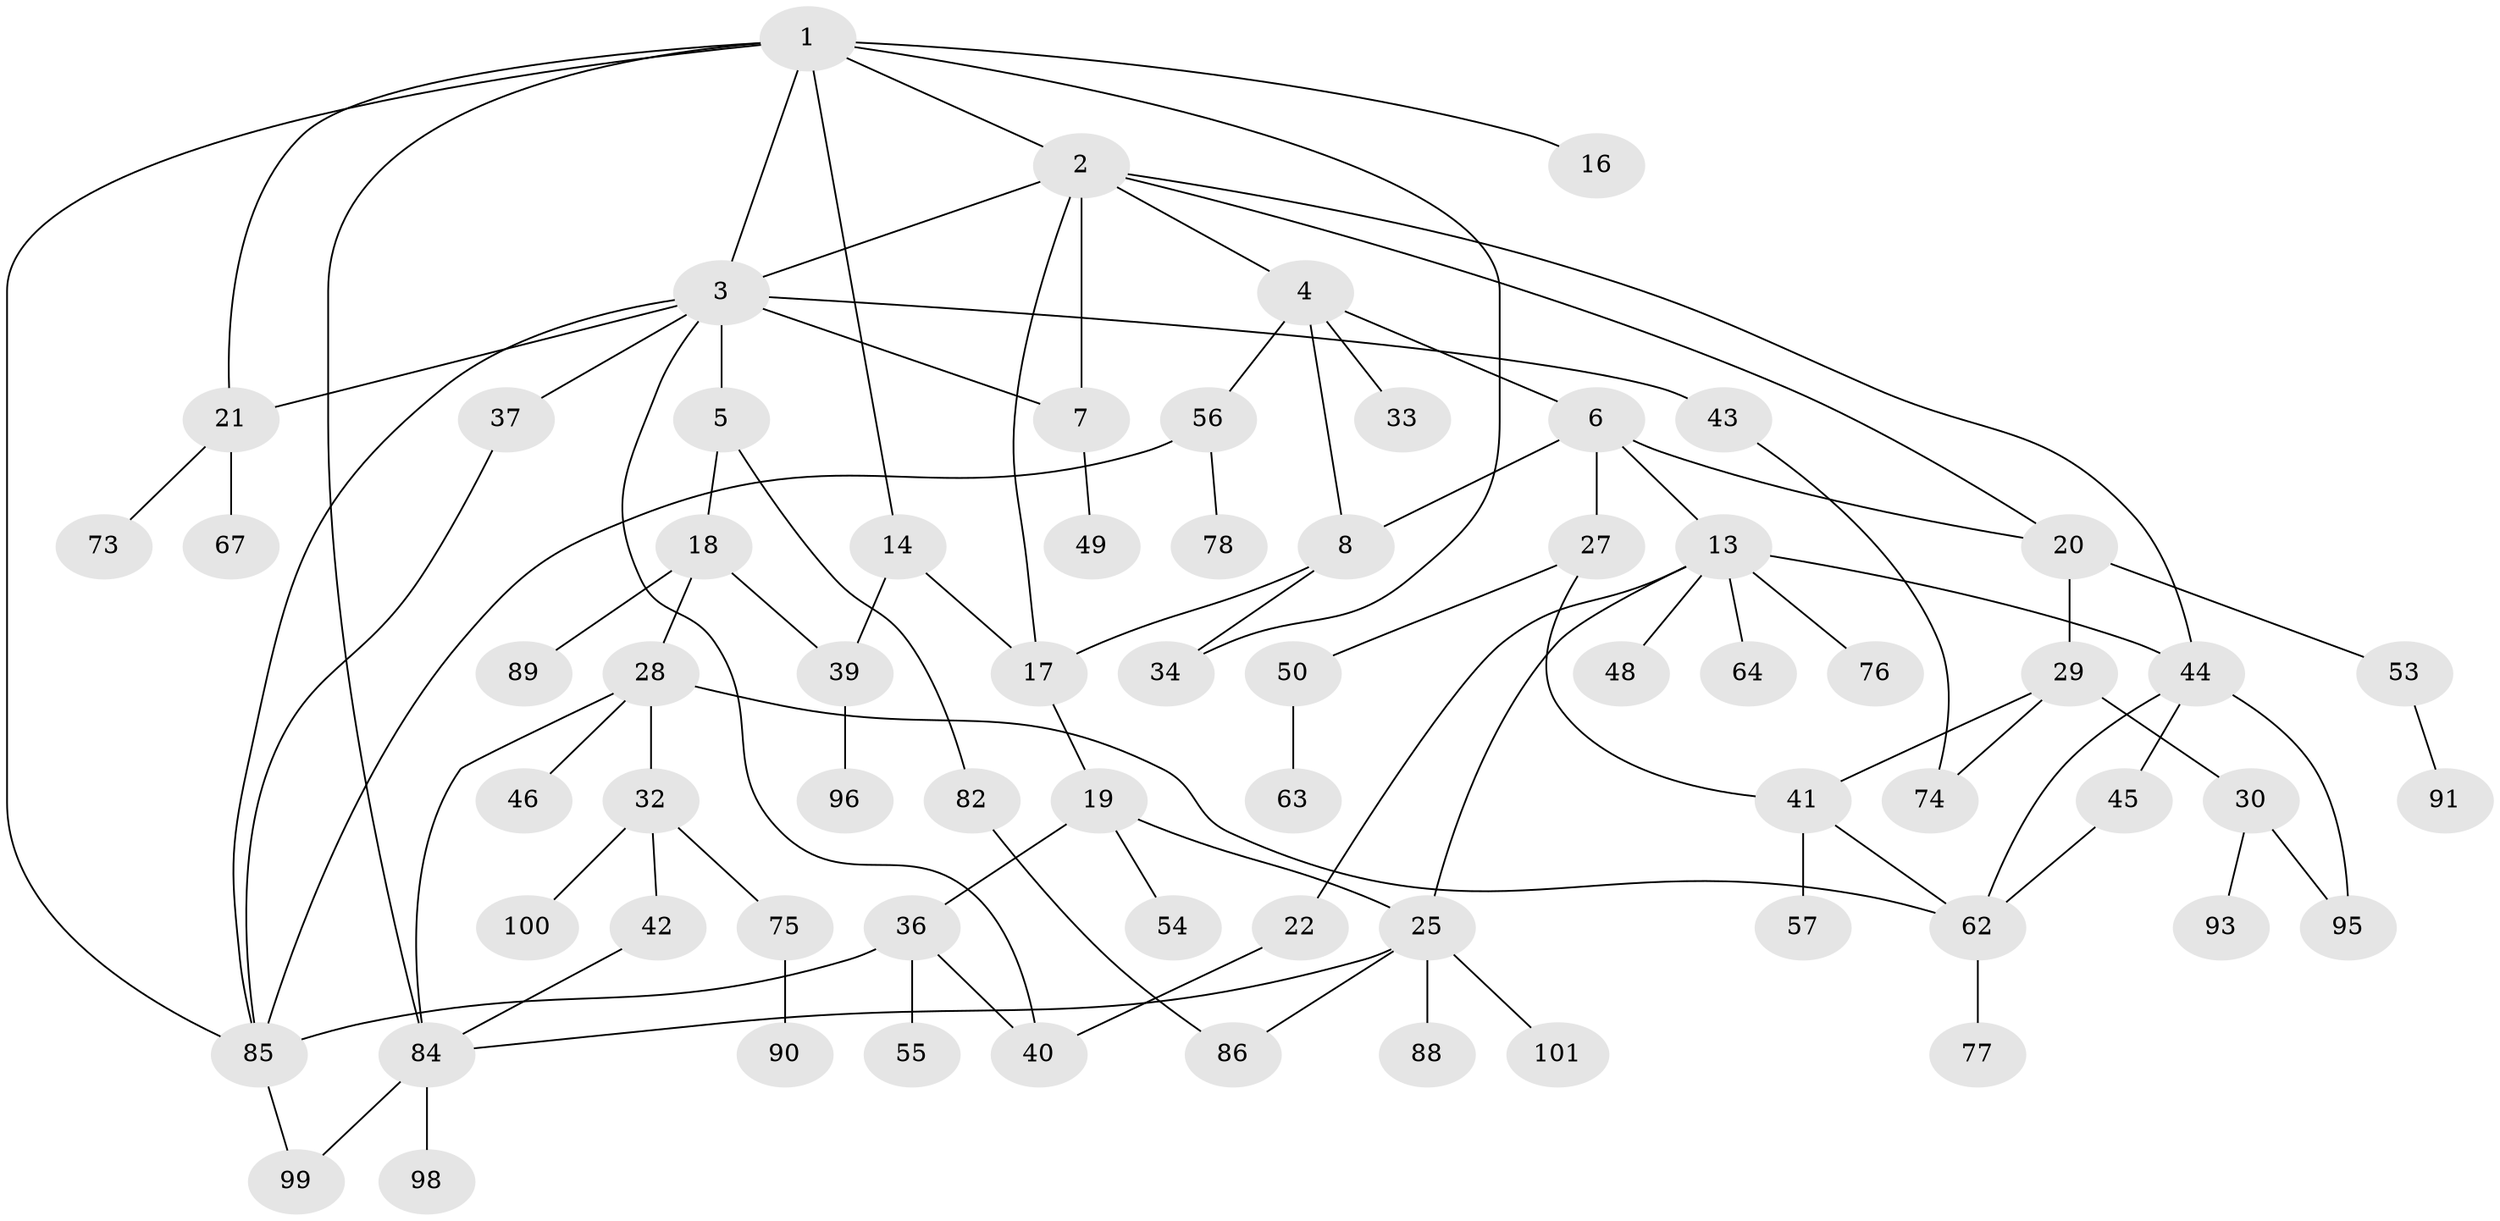 // original degree distribution, {5: 0.07920792079207921, 7: 0.019801980198019802, 4: 0.15841584158415842, 3: 0.12871287128712872, 6: 0.019801980198019802, 2: 0.2871287128712871, 1: 0.3069306930693069}
// Generated by graph-tools (version 1.1) at 2025/10/02/27/25 16:10:55]
// undirected, 68 vertices, 95 edges
graph export_dot {
graph [start="1"]
  node [color=gray90,style=filled];
  1 [super="+11"];
  2 [super="+12"];
  3 [super="+24"];
  4 [super="+9"];
  5 [super="+10"];
  6 [super="+72"];
  7;
  8 [super="+26"];
  13 [super="+15"];
  14;
  16;
  17 [super="+59"];
  18 [super="+79"];
  19 [super="+51"];
  20 [super="+23"];
  21 [super="+80"];
  22;
  25 [super="+52"];
  27 [super="+65"];
  28 [super="+38"];
  29;
  30 [super="+31"];
  32 [super="+69"];
  33 [super="+35"];
  34;
  36 [super="+58"];
  37 [super="+68"];
  39 [super="+83"];
  40 [super="+66"];
  41 [super="+47"];
  42 [super="+61"];
  43 [super="+71"];
  44 [super="+81"];
  45;
  46;
  48;
  49;
  50;
  53 [super="+60"];
  54;
  55;
  56 [super="+87"];
  57;
  62 [super="+70"];
  63;
  64;
  67;
  73;
  74;
  75;
  76;
  77;
  78;
  82;
  84 [super="+97"];
  85 [super="+92"];
  86;
  88;
  89;
  90 [super="+94"];
  91;
  93;
  95;
  96;
  98;
  99;
  100;
  101;
  1 -- 2;
  1 -- 3;
  1 -- 21;
  1 -- 85;
  1 -- 16;
  1 -- 34;
  1 -- 14;
  1 -- 84;
  2 -- 4;
  2 -- 20;
  2 -- 17;
  2 -- 7;
  2 -- 44;
  2 -- 3;
  3 -- 5;
  3 -- 7;
  3 -- 21;
  3 -- 37;
  3 -- 43;
  3 -- 40;
  3 -- 85;
  4 -- 6;
  4 -- 8;
  4 -- 56;
  4 -- 33;
  5 -- 82;
  5 -- 18;
  6 -- 13;
  6 -- 27;
  6 -- 8;
  6 -- 20;
  7 -- 49;
  8 -- 17;
  8 -- 34;
  13 -- 44;
  13 -- 64;
  13 -- 48;
  13 -- 22;
  13 -- 25;
  13 -- 76;
  14 -- 17;
  14 -- 39;
  17 -- 19;
  18 -- 28;
  18 -- 39;
  18 -- 89;
  19 -- 36;
  19 -- 54;
  19 -- 25;
  20 -- 29;
  20 -- 53;
  21 -- 67;
  21 -- 73;
  22 -- 40;
  25 -- 88 [weight=2];
  25 -- 84;
  25 -- 101;
  25 -- 86;
  27 -- 41;
  27 -- 50;
  28 -- 32;
  28 -- 46;
  28 -- 62;
  28 -- 84;
  29 -- 30;
  29 -- 74;
  29 -- 41;
  30 -- 93;
  30 -- 95;
  32 -- 42;
  32 -- 75;
  32 -- 100;
  36 -- 40;
  36 -- 55;
  36 -- 85;
  37 -- 85;
  39 -- 96;
  41 -- 57;
  41 -- 62;
  42 -- 84;
  43 -- 74;
  44 -- 45;
  44 -- 62;
  44 -- 95;
  45 -- 62;
  50 -- 63;
  53 -- 91;
  56 -- 78;
  56 -- 85;
  62 -- 77;
  75 -- 90;
  82 -- 86;
  84 -- 98;
  84 -- 99;
  85 -- 99;
}
